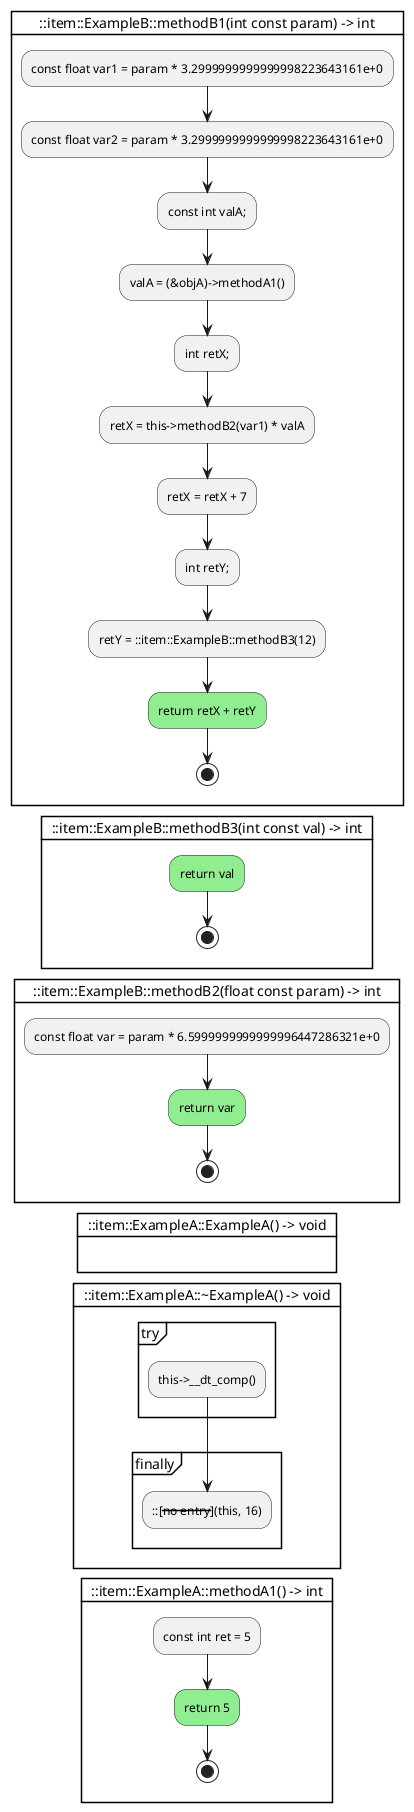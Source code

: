 @startuml

card "::item::ExampleB::methodB1(int const param) -> int" {
    :const float var1 = param * 3.2999999999999998223643161e+0;
    :const float var2 = param * 3.2999999999999998223643161e+0;
    :const int valA;;
    :valA = (&objA)->methodA1();
    :int retX;;
    :retX = this->methodB2(var1) * valA;
    :retX = retX + 7;
    :int retY;;
    :retY = ::item::ExampleB::methodB3(12);
    #lightgreen:return retX + retY;
    stop
    -[hidden]->
}

card "::item::ExampleB::methodB3(int const val) -> int" {
    #lightgreen:return val;
    stop
    -[hidden]->
}

card "::item::ExampleB::methodB2(float const param) -> int" {
    :const float var = param * 6.5999999999999996447286321e+0;
    #lightgreen:return var;
    stop
    -[hidden]->
}

card "::item::ExampleA::ExampleA() -> void" {
    -[hidden]->
}

card "::item::ExampleA::~ExampleA() -> void" {
    group try
        :this->__dt_comp();
    end group

    group finally
        :::[--no entry--](this, 16);
    end group

    -[hidden]->
}

card "::item::ExampleA::methodA1() -> int" {
    :const int ret = 5;
    #lightgreen:return 5;
    stop
    -[hidden]->
}


@enduml
